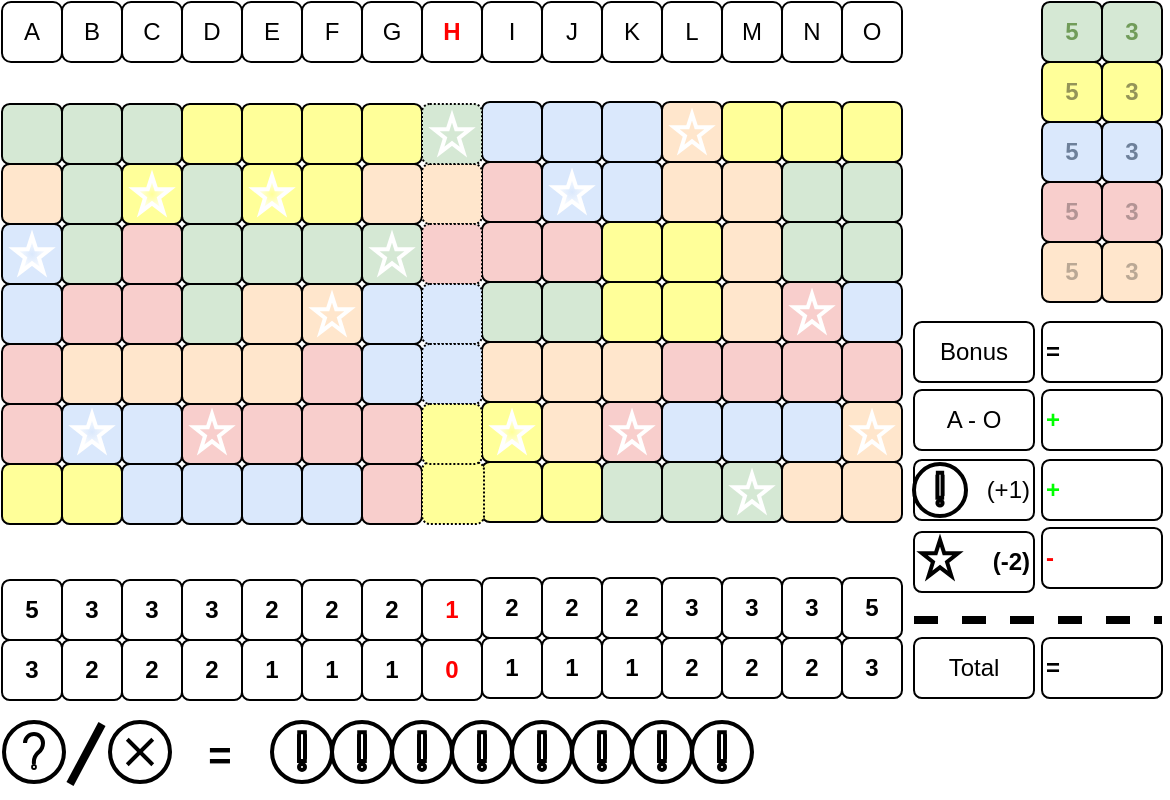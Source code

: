 <mxfile version="16.6.2" type="device"><diagram id="n2aaSh1xiB8qpmjqNfCa" name="Page-1"><mxGraphModel dx="813" dy="409" grid="1" gridSize="10" guides="1" tooltips="1" connect="1" arrows="1" fold="1" page="1" pageScale="1" pageWidth="583" pageHeight="413" math="0" shadow="0"><root><mxCell id="0"/><mxCell id="1" parent="0"/><mxCell id="8XsE_PPByiNePhi5NIOV-225" value="&lt;div align=&quot;right&quot;&gt;(+1)&lt;br&gt;&lt;/div&gt;" style="rounded=1;whiteSpace=wrap;html=1;arcSize=13;align=right;flipH=1;" vertex="1" parent="1"><mxGeometry x="456" y="229" width="60" height="30" as="geometry"/></mxCell><mxCell id="8XsE_PPByiNePhi5NIOV-1" value="A" style="rounded=1;whiteSpace=wrap;html=1;" vertex="1" parent="1"><mxGeometry width="30" height="30" as="geometry"/></mxCell><mxCell id="8XsE_PPByiNePhi5NIOV-2" value="B" style="rounded=1;whiteSpace=wrap;html=1;" vertex="1" parent="1"><mxGeometry x="30" width="30" height="30" as="geometry"/></mxCell><mxCell id="8XsE_PPByiNePhi5NIOV-3" value="C" style="rounded=1;whiteSpace=wrap;html=1;" vertex="1" parent="1"><mxGeometry x="60" width="30" height="30" as="geometry"/></mxCell><mxCell id="8XsE_PPByiNePhi5NIOV-4" value="D" style="rounded=1;whiteSpace=wrap;html=1;" vertex="1" parent="1"><mxGeometry x="90" width="30" height="30" as="geometry"/></mxCell><mxCell id="8XsE_PPByiNePhi5NIOV-5" value="" style="rounded=1;whiteSpace=wrap;html=1;arcSize=13;fillColor=#d5e8d4;strokeColor=#000000;" vertex="1" parent="1"><mxGeometry y="51" width="30" height="30" as="geometry"/></mxCell><mxCell id="8XsE_PPByiNePhi5NIOV-10" value="" style="rounded=1;whiteSpace=wrap;html=1;arcSize=13;fillColor=#ffe6cc;strokeColor=#000000;" vertex="1" parent="1"><mxGeometry y="81" width="30" height="30" as="geometry"/></mxCell><mxCell id="8XsE_PPByiNePhi5NIOV-11" value="" style="rounded=1;whiteSpace=wrap;html=1;arcSize=13;fillColor=#dae8fc;strokeColor=#000000;" vertex="1" parent="1"><mxGeometry y="111" width="30" height="30" as="geometry"/></mxCell><mxCell id="8XsE_PPByiNePhi5NIOV-12" value="" style="rounded=1;whiteSpace=wrap;html=1;arcSize=13;fillColor=#dae8fc;strokeColor=#000000;" vertex="1" parent="1"><mxGeometry y="141" width="30" height="30" as="geometry"/></mxCell><mxCell id="8XsE_PPByiNePhi5NIOV-13" value="" style="rounded=1;whiteSpace=wrap;html=1;arcSize=13;fillColor=#f8cecc;strokeColor=#000000;" vertex="1" parent="1"><mxGeometry y="171" width="30" height="30" as="geometry"/></mxCell><mxCell id="8XsE_PPByiNePhi5NIOV-14" value="" style="rounded=1;whiteSpace=wrap;html=1;arcSize=13;fillColor=#f8cecc;strokeColor=#000000;" vertex="1" parent="1"><mxGeometry y="201" width="30" height="30" as="geometry"/></mxCell><mxCell id="8XsE_PPByiNePhi5NIOV-15" value="" style="rounded=1;whiteSpace=wrap;html=1;arcSize=13;fillColor=#FFFF99;strokeColor=#000000;" vertex="1" parent="1"><mxGeometry y="231" width="30" height="30" as="geometry"/></mxCell><mxCell id="8XsE_PPByiNePhi5NIOV-16" value="&lt;span&gt;5&lt;/span&gt;" style="rounded=1;whiteSpace=wrap;html=1;arcSize=13;fontStyle=1" vertex="1" parent="1"><mxGeometry y="289" width="30" height="30" as="geometry"/></mxCell><mxCell id="8XsE_PPByiNePhi5NIOV-17" value="&lt;span&gt;3&lt;/span&gt;" style="rounded=1;whiteSpace=wrap;html=1;arcSize=13;fontStyle=1" vertex="1" parent="1"><mxGeometry y="319" width="30" height="30" as="geometry"/></mxCell><mxCell id="8XsE_PPByiNePhi5NIOV-19" value="" style="rounded=1;whiteSpace=wrap;html=1;arcSize=13;fillColor=#d5e8d4;strokeColor=default;" vertex="1" parent="1"><mxGeometry x="30" y="51" width="30" height="30" as="geometry"/></mxCell><mxCell id="8XsE_PPByiNePhi5NIOV-20" value="" style="rounded=1;whiteSpace=wrap;html=1;arcSize=13;fillColor=#d5e8d4;strokeColor=default;" vertex="1" parent="1"><mxGeometry x="30" y="81" width="30" height="30" as="geometry"/></mxCell><mxCell id="8XsE_PPByiNePhi5NIOV-21" value="" style="rounded=1;whiteSpace=wrap;html=1;arcSize=13;fillColor=#d5e8d4;strokeColor=default;" vertex="1" parent="1"><mxGeometry x="30" y="111" width="30" height="30" as="geometry"/></mxCell><mxCell id="8XsE_PPByiNePhi5NIOV-22" value="" style="rounded=1;whiteSpace=wrap;html=1;arcSize=13;strokeColor=default;fillColor=#f8cecc;" vertex="1" parent="1"><mxGeometry x="30" y="141" width="30" height="30" as="geometry"/></mxCell><mxCell id="8XsE_PPByiNePhi5NIOV-23" value="" style="rounded=1;whiteSpace=wrap;html=1;arcSize=13;strokeColor=default;fillColor=#ffe6cc;" vertex="1" parent="1"><mxGeometry x="30" y="171" width="30" height="30" as="geometry"/></mxCell><mxCell id="8XsE_PPByiNePhi5NIOV-24" value="" style="rounded=1;whiteSpace=wrap;html=1;arcSize=13;strokeColor=default;fillColor=#dae8fc;" vertex="1" parent="1"><mxGeometry x="30" y="201" width="30" height="30" as="geometry"/></mxCell><mxCell id="8XsE_PPByiNePhi5NIOV-25" value="" style="rounded=1;whiteSpace=wrap;html=1;arcSize=13;strokeColor=default;fillColor=#FFFF99;" vertex="1" parent="1"><mxGeometry x="30" y="231" width="30" height="30" as="geometry"/></mxCell><mxCell id="8XsE_PPByiNePhi5NIOV-26" value="3" style="rounded=1;whiteSpace=wrap;html=1;arcSize=13;fontStyle=1" vertex="1" parent="1"><mxGeometry x="30" y="289" width="30" height="30" as="geometry"/></mxCell><mxCell id="8XsE_PPByiNePhi5NIOV-27" value="2" style="rounded=1;whiteSpace=wrap;html=1;arcSize=13;fontStyle=1" vertex="1" parent="1"><mxGeometry x="30" y="319" width="30" height="30" as="geometry"/></mxCell><mxCell id="8XsE_PPByiNePhi5NIOV-28" value="" style="rounded=1;whiteSpace=wrap;html=1;arcSize=13;fillColor=#d5e8d4;strokeColor=#000000;" vertex="1" parent="1"><mxGeometry x="60" y="51" width="30" height="30" as="geometry"/></mxCell><mxCell id="8XsE_PPByiNePhi5NIOV-29" value="" style="rounded=1;whiteSpace=wrap;html=1;arcSize=13;strokeColor=#000000;fillColor=#FFFF99;" vertex="1" parent="1"><mxGeometry x="60" y="81" width="30" height="30" as="geometry"/></mxCell><mxCell id="8XsE_PPByiNePhi5NIOV-30" value="" style="rounded=1;whiteSpace=wrap;html=1;arcSize=13;strokeColor=#000000;fillColor=#f8cecc;" vertex="1" parent="1"><mxGeometry x="60" y="111" width="30" height="30" as="geometry"/></mxCell><mxCell id="8XsE_PPByiNePhi5NIOV-31" value="" style="rounded=1;whiteSpace=wrap;html=1;arcSize=13;strokeColor=#000000;fillColor=#f8cecc;" vertex="1" parent="1"><mxGeometry x="60" y="141" width="30" height="30" as="geometry"/></mxCell><mxCell id="8XsE_PPByiNePhi5NIOV-32" value="" style="rounded=1;whiteSpace=wrap;html=1;arcSize=13;strokeColor=#000000;fillColor=#ffe6cc;" vertex="1" parent="1"><mxGeometry x="60" y="171" width="30" height="30" as="geometry"/></mxCell><mxCell id="8XsE_PPByiNePhi5NIOV-33" value="" style="rounded=1;whiteSpace=wrap;html=1;arcSize=13;strokeColor=#000000;fillColor=#dae8fc;" vertex="1" parent="1"><mxGeometry x="60" y="201" width="30" height="30" as="geometry"/></mxCell><mxCell id="8XsE_PPByiNePhi5NIOV-34" value="" style="rounded=1;whiteSpace=wrap;html=1;arcSize=13;strokeColor=#000000;fillColor=#dae8fc;" vertex="1" parent="1"><mxGeometry x="60" y="231" width="30" height="30" as="geometry"/></mxCell><mxCell id="8XsE_PPByiNePhi5NIOV-35" value="3" style="rounded=1;whiteSpace=wrap;html=1;arcSize=13;fontStyle=1" vertex="1" parent="1"><mxGeometry x="60" y="289" width="30" height="30" as="geometry"/></mxCell><mxCell id="8XsE_PPByiNePhi5NIOV-36" value="2" style="rounded=1;whiteSpace=wrap;html=1;arcSize=13;fontStyle=1" vertex="1" parent="1"><mxGeometry x="60" y="319" width="30" height="30" as="geometry"/></mxCell><mxCell id="8XsE_PPByiNePhi5NIOV-37" value="" style="rounded=1;whiteSpace=wrap;html=1;arcSize=13;strokeColor=#000000;fillColor=#FFFF99;" vertex="1" parent="1"><mxGeometry x="90" y="51" width="30" height="30" as="geometry"/></mxCell><mxCell id="8XsE_PPByiNePhi5NIOV-38" value="" style="rounded=1;whiteSpace=wrap;html=1;arcSize=13;strokeColor=#000000;fillColor=#d5e8d4;" vertex="1" parent="1"><mxGeometry x="90" y="81" width="30" height="30" as="geometry"/></mxCell><mxCell id="8XsE_PPByiNePhi5NIOV-39" value="" style="rounded=1;whiteSpace=wrap;html=1;arcSize=13;strokeColor=#000000;fillColor=#d5e8d4;" vertex="1" parent="1"><mxGeometry x="90" y="111" width="30" height="30" as="geometry"/></mxCell><mxCell id="8XsE_PPByiNePhi5NIOV-40" value="" style="rounded=1;whiteSpace=wrap;html=1;arcSize=13;strokeColor=#000000;fillColor=#d5e8d4;" vertex="1" parent="1"><mxGeometry x="90" y="141" width="30" height="30" as="geometry"/></mxCell><mxCell id="8XsE_PPByiNePhi5NIOV-41" value="" style="rounded=1;whiteSpace=wrap;html=1;arcSize=13;strokeColor=#000000;fillColor=#ffe6cc;" vertex="1" parent="1"><mxGeometry x="90" y="171" width="30" height="30" as="geometry"/></mxCell><mxCell id="8XsE_PPByiNePhi5NIOV-42" value="" style="rounded=1;whiteSpace=wrap;html=1;arcSize=13;strokeColor=#000000;fillColor=#f8cecc;" vertex="1" parent="1"><mxGeometry x="90" y="201" width="30" height="30" as="geometry"/></mxCell><mxCell id="8XsE_PPByiNePhi5NIOV-43" value="" style="rounded=1;whiteSpace=wrap;html=1;arcSize=13;strokeColor=#000000;fillColor=#dae8fc;" vertex="1" parent="1"><mxGeometry x="90" y="231" width="30" height="30" as="geometry"/></mxCell><mxCell id="8XsE_PPByiNePhi5NIOV-44" value="3" style="rounded=1;whiteSpace=wrap;html=1;arcSize=13;fontStyle=1" vertex="1" parent="1"><mxGeometry x="90" y="289" width="30" height="30" as="geometry"/></mxCell><mxCell id="8XsE_PPByiNePhi5NIOV-45" value="2" style="rounded=1;whiteSpace=wrap;html=1;arcSize=13;fontStyle=1" vertex="1" parent="1"><mxGeometry x="90" y="319" width="30" height="30" as="geometry"/></mxCell><mxCell id="8XsE_PPByiNePhi5NIOV-46" value="" style="rounded=1;whiteSpace=wrap;html=1;arcSize=13;strokeColor=#000000;fillColor=#FFFF99;" vertex="1" parent="1"><mxGeometry x="120" y="51" width="30" height="30" as="geometry"/></mxCell><mxCell id="8XsE_PPByiNePhi5NIOV-47" value="" style="rounded=1;whiteSpace=wrap;html=1;arcSize=13;strokeColor=#000000;fillColor=#FFFF99;" vertex="1" parent="1"><mxGeometry x="120" y="81" width="30" height="30" as="geometry"/></mxCell><mxCell id="8XsE_PPByiNePhi5NIOV-48" value="" style="rounded=1;whiteSpace=wrap;html=1;arcSize=13;strokeColor=#000000;fillColor=#d5e8d4;" vertex="1" parent="1"><mxGeometry x="120" y="111" width="30" height="30" as="geometry"/></mxCell><mxCell id="8XsE_PPByiNePhi5NIOV-49" value="" style="rounded=1;whiteSpace=wrap;html=1;arcSize=13;strokeColor=#000000;fillColor=#ffe6cc;" vertex="1" parent="1"><mxGeometry x="120" y="141" width="30" height="30" as="geometry"/></mxCell><mxCell id="8XsE_PPByiNePhi5NIOV-50" value="" style="rounded=1;whiteSpace=wrap;html=1;arcSize=13;strokeColor=#000000;fillColor=#ffe6cc;" vertex="1" parent="1"><mxGeometry x="120" y="171" width="30" height="30" as="geometry"/></mxCell><mxCell id="8XsE_PPByiNePhi5NIOV-51" value="" style="rounded=1;whiteSpace=wrap;html=1;arcSize=13;strokeColor=#000000;fillColor=#f8cecc;" vertex="1" parent="1"><mxGeometry x="120" y="201" width="30" height="30" as="geometry"/></mxCell><mxCell id="8XsE_PPByiNePhi5NIOV-52" value="" style="rounded=1;whiteSpace=wrap;html=1;arcSize=13;strokeColor=#000000;fillColor=#dae8fc;" vertex="1" parent="1"><mxGeometry x="120" y="231" width="30" height="30" as="geometry"/></mxCell><mxCell id="8XsE_PPByiNePhi5NIOV-53" value="2" style="rounded=1;whiteSpace=wrap;html=1;arcSize=13;fontStyle=1" vertex="1" parent="1"><mxGeometry x="120" y="289" width="30" height="30" as="geometry"/></mxCell><mxCell id="8XsE_PPByiNePhi5NIOV-54" value="1" style="rounded=1;whiteSpace=wrap;html=1;arcSize=13;fontStyle=1" vertex="1" parent="1"><mxGeometry x="120" y="319" width="30" height="30" as="geometry"/></mxCell><mxCell id="8XsE_PPByiNePhi5NIOV-55" value="" style="rounded=1;whiteSpace=wrap;html=1;arcSize=13;strokeColor=#000000;fillColor=#FFFF99;" vertex="1" parent="1"><mxGeometry x="150" y="51" width="30" height="30" as="geometry"/></mxCell><mxCell id="8XsE_PPByiNePhi5NIOV-56" value="" style="rounded=1;whiteSpace=wrap;html=1;arcSize=13;strokeColor=#000000;fillColor=#FFFF99;" vertex="1" parent="1"><mxGeometry x="150" y="81" width="30" height="30" as="geometry"/></mxCell><mxCell id="8XsE_PPByiNePhi5NIOV-57" value="" style="rounded=1;whiteSpace=wrap;html=1;arcSize=13;strokeColor=#000000;fillColor=#d5e8d4;" vertex="1" parent="1"><mxGeometry x="150" y="111" width="30" height="30" as="geometry"/></mxCell><mxCell id="8XsE_PPByiNePhi5NIOV-58" value="" style="rounded=1;whiteSpace=wrap;html=1;arcSize=13;strokeColor=#000000;fillColor=#ffe6cc;" vertex="1" parent="1"><mxGeometry x="150" y="141" width="30" height="30" as="geometry"/></mxCell><mxCell id="8XsE_PPByiNePhi5NIOV-59" value="" style="rounded=1;whiteSpace=wrap;html=1;arcSize=13;strokeColor=#000000;fillColor=#f8cecc;" vertex="1" parent="1"><mxGeometry x="150" y="171" width="30" height="30" as="geometry"/></mxCell><mxCell id="8XsE_PPByiNePhi5NIOV-60" value="" style="rounded=1;whiteSpace=wrap;html=1;arcSize=13;strokeColor=#000000;fillColor=#f8cecc;" vertex="1" parent="1"><mxGeometry x="150" y="201" width="30" height="30" as="geometry"/></mxCell><mxCell id="8XsE_PPByiNePhi5NIOV-61" value="" style="rounded=1;whiteSpace=wrap;html=1;arcSize=13;strokeColor=#000000;fillColor=#dae8fc;" vertex="1" parent="1"><mxGeometry x="150" y="231" width="30" height="30" as="geometry"/></mxCell><mxCell id="8XsE_PPByiNePhi5NIOV-62" value="2" style="rounded=1;whiteSpace=wrap;html=1;arcSize=13;fontStyle=1" vertex="1" parent="1"><mxGeometry x="150" y="289" width="30" height="30" as="geometry"/></mxCell><mxCell id="8XsE_PPByiNePhi5NIOV-63" value="1" style="rounded=1;whiteSpace=wrap;html=1;arcSize=13;fontStyle=1" vertex="1" parent="1"><mxGeometry x="150" y="319" width="30" height="30" as="geometry"/></mxCell><mxCell id="8XsE_PPByiNePhi5NIOV-64" value="" style="rounded=1;whiteSpace=wrap;html=1;arcSize=13;strokeColor=#000000;fillColor=#FFFF99;" vertex="1" parent="1"><mxGeometry x="180" y="51" width="30" height="30" as="geometry"/></mxCell><mxCell id="8XsE_PPByiNePhi5NIOV-65" value="" style="rounded=1;whiteSpace=wrap;html=1;arcSize=13;strokeColor=#000000;fillColor=#ffe6cc;" vertex="1" parent="1"><mxGeometry x="180" y="81" width="30" height="30" as="geometry"/></mxCell><mxCell id="8XsE_PPByiNePhi5NIOV-66" value="" style="rounded=1;whiteSpace=wrap;html=1;arcSize=13;strokeColor=#000000;fillColor=#d5e8d4;" vertex="1" parent="1"><mxGeometry x="180" y="111" width="30" height="30" as="geometry"/></mxCell><mxCell id="8XsE_PPByiNePhi5NIOV-67" value="" style="rounded=1;whiteSpace=wrap;html=1;arcSize=13;strokeColor=#000000;fillColor=#dae8fc;" vertex="1" parent="1"><mxGeometry x="180" y="141" width="30" height="30" as="geometry"/></mxCell><mxCell id="8XsE_PPByiNePhi5NIOV-68" value="" style="rounded=1;whiteSpace=wrap;html=1;arcSize=13;strokeColor=#000000;fillColor=#dae8fc;" vertex="1" parent="1"><mxGeometry x="180" y="171" width="30" height="30" as="geometry"/></mxCell><mxCell id="8XsE_PPByiNePhi5NIOV-69" value="" style="rounded=1;whiteSpace=wrap;html=1;arcSize=13;strokeColor=#000000;fillColor=#f8cecc;" vertex="1" parent="1"><mxGeometry x="180" y="201" width="30" height="30" as="geometry"/></mxCell><mxCell id="8XsE_PPByiNePhi5NIOV-70" value="" style="rounded=1;whiteSpace=wrap;html=1;arcSize=13;strokeColor=#000000;fillColor=#f8cecc;" vertex="1" parent="1"><mxGeometry x="180" y="231" width="30" height="30" as="geometry"/></mxCell><mxCell id="8XsE_PPByiNePhi5NIOV-71" value="2" style="rounded=1;whiteSpace=wrap;html=1;arcSize=13;fontStyle=1" vertex="1" parent="1"><mxGeometry x="180" y="289" width="30" height="30" as="geometry"/></mxCell><mxCell id="8XsE_PPByiNePhi5NIOV-72" value="1" style="rounded=1;whiteSpace=wrap;html=1;arcSize=13;fontStyle=1" vertex="1" parent="1"><mxGeometry x="180" y="319" width="30" height="30" as="geometry"/></mxCell><mxCell id="8XsE_PPByiNePhi5NIOV-80" value="&lt;font color=&quot;#FF0000&quot;&gt;1&lt;/font&gt;" style="rounded=1;whiteSpace=wrap;html=1;arcSize=13;fontStyle=1" vertex="1" parent="1"><mxGeometry x="210" y="289" width="30" height="30" as="geometry"/></mxCell><mxCell id="8XsE_PPByiNePhi5NIOV-81" value="&lt;font color=&quot;#FF0000&quot;&gt;0&lt;/font&gt;" style="rounded=1;whiteSpace=wrap;html=1;arcSize=13;fontStyle=1" vertex="1" parent="1"><mxGeometry x="210" y="319" width="30" height="30" as="geometry"/></mxCell><mxCell id="8XsE_PPByiNePhi5NIOV-82" value="" style="rounded=1;whiteSpace=wrap;html=1;arcSize=13;strokeColor=#000000;fillColor=#dae8fc;" vertex="1" parent="1"><mxGeometry x="240" y="50" width="30" height="30" as="geometry"/></mxCell><mxCell id="8XsE_PPByiNePhi5NIOV-83" value="" style="rounded=1;whiteSpace=wrap;html=1;arcSize=13;strokeColor=#000000;fillColor=#f8cecc;" vertex="1" parent="1"><mxGeometry x="240" y="80" width="30" height="30" as="geometry"/></mxCell><mxCell id="8XsE_PPByiNePhi5NIOV-84" value="" style="rounded=1;whiteSpace=wrap;html=1;arcSize=13;strokeColor=#000000;fillColor=#f8cecc;" vertex="1" parent="1"><mxGeometry x="240" y="110" width="30" height="30" as="geometry"/></mxCell><mxCell id="8XsE_PPByiNePhi5NIOV-85" value="" style="rounded=1;whiteSpace=wrap;html=1;arcSize=13;strokeColor=#000000;fillColor=#d5e8d4;" vertex="1" parent="1"><mxGeometry x="240" y="140" width="30" height="30" as="geometry"/></mxCell><mxCell id="8XsE_PPByiNePhi5NIOV-86" value="" style="rounded=1;whiteSpace=wrap;html=1;arcSize=13;strokeColor=#000000;fillColor=#ffe6cc;" vertex="1" parent="1"><mxGeometry x="240" y="170" width="30" height="30" as="geometry"/></mxCell><mxCell id="8XsE_PPByiNePhi5NIOV-87" value="" style="rounded=1;whiteSpace=wrap;html=1;arcSize=13;strokeColor=#000000;fillColor=#FFFF99;" vertex="1" parent="1"><mxGeometry x="240" y="200" width="30" height="30" as="geometry"/></mxCell><mxCell id="8XsE_PPByiNePhi5NIOV-88" value="" style="rounded=1;whiteSpace=wrap;html=1;arcSize=13;strokeColor=#000000;fillColor=#FFFF99;" vertex="1" parent="1"><mxGeometry x="240" y="230" width="30" height="30" as="geometry"/></mxCell><mxCell id="8XsE_PPByiNePhi5NIOV-89" value="2" style="rounded=1;whiteSpace=wrap;html=1;arcSize=13;fontStyle=1" vertex="1" parent="1"><mxGeometry x="240" y="288" width="30" height="30" as="geometry"/></mxCell><mxCell id="8XsE_PPByiNePhi5NIOV-90" value="1" style="rounded=1;whiteSpace=wrap;html=1;arcSize=13;fontStyle=1" vertex="1" parent="1"><mxGeometry x="240" y="318" width="30" height="30" as="geometry"/></mxCell><mxCell id="8XsE_PPByiNePhi5NIOV-91" value="" style="rounded=1;whiteSpace=wrap;html=1;arcSize=13;strokeColor=#000000;fillColor=#dae8fc;" vertex="1" parent="1"><mxGeometry x="270" y="50" width="30" height="30" as="geometry"/></mxCell><mxCell id="8XsE_PPByiNePhi5NIOV-92" value="" style="rounded=1;whiteSpace=wrap;html=1;arcSize=13;strokeColor=#000000;fillColor=#dae8fc;" vertex="1" parent="1"><mxGeometry x="270" y="80" width="30" height="30" as="geometry"/></mxCell><mxCell id="8XsE_PPByiNePhi5NIOV-93" value="" style="rounded=1;whiteSpace=wrap;html=1;arcSize=13;strokeColor=#000000;fillColor=#f8cecc;" vertex="1" parent="1"><mxGeometry x="270" y="110" width="30" height="30" as="geometry"/></mxCell><mxCell id="8XsE_PPByiNePhi5NIOV-94" value="" style="rounded=1;whiteSpace=wrap;html=1;arcSize=13;strokeColor=#000000;fillColor=#d5e8d4;" vertex="1" parent="1"><mxGeometry x="270" y="140" width="30" height="30" as="geometry"/></mxCell><mxCell id="8XsE_PPByiNePhi5NIOV-95" value="" style="rounded=1;whiteSpace=wrap;html=1;arcSize=13;strokeColor=#000000;fillColor=#ffe6cc;" vertex="1" parent="1"><mxGeometry x="270" y="170" width="30" height="30" as="geometry"/></mxCell><mxCell id="8XsE_PPByiNePhi5NIOV-96" value="" style="rounded=1;whiteSpace=wrap;html=1;arcSize=13;strokeColor=#000000;fillColor=#ffe6cc;" vertex="1" parent="1"><mxGeometry x="270" y="200" width="30" height="30" as="geometry"/></mxCell><mxCell id="8XsE_PPByiNePhi5NIOV-97" value="" style="rounded=1;whiteSpace=wrap;html=1;arcSize=13;strokeColor=#000000;fillColor=#FFFF99;" vertex="1" parent="1"><mxGeometry x="270" y="230" width="30" height="30" as="geometry"/></mxCell><mxCell id="8XsE_PPByiNePhi5NIOV-98" value="2" style="rounded=1;whiteSpace=wrap;html=1;arcSize=13;fontStyle=1" vertex="1" parent="1"><mxGeometry x="270" y="288" width="30" height="30" as="geometry"/></mxCell><mxCell id="8XsE_PPByiNePhi5NIOV-99" value="1" style="rounded=1;whiteSpace=wrap;html=1;arcSize=13;fontStyle=1" vertex="1" parent="1"><mxGeometry x="270" y="318" width="30" height="30" as="geometry"/></mxCell><mxCell id="8XsE_PPByiNePhi5NIOV-100" value="" style="rounded=1;whiteSpace=wrap;html=1;arcSize=13;strokeColor=#000000;fillColor=#dae8fc;" vertex="1" parent="1"><mxGeometry x="300" y="50" width="30" height="30" as="geometry"/></mxCell><mxCell id="8XsE_PPByiNePhi5NIOV-101" value="" style="rounded=1;whiteSpace=wrap;html=1;arcSize=13;strokeColor=#000000;fillColor=#dae8fc;" vertex="1" parent="1"><mxGeometry x="300" y="80" width="30" height="30" as="geometry"/></mxCell><mxCell id="8XsE_PPByiNePhi5NIOV-102" value="" style="rounded=1;whiteSpace=wrap;html=1;arcSize=13;strokeColor=#000000;fillColor=#FFFF99;" vertex="1" parent="1"><mxGeometry x="300" y="110" width="30" height="30" as="geometry"/></mxCell><mxCell id="8XsE_PPByiNePhi5NIOV-103" value="" style="rounded=1;whiteSpace=wrap;html=1;arcSize=13;strokeColor=#000000;fillColor=#FFFF99;" vertex="1" parent="1"><mxGeometry x="300" y="140" width="30" height="30" as="geometry"/></mxCell><mxCell id="8XsE_PPByiNePhi5NIOV-104" value="" style="rounded=1;whiteSpace=wrap;html=1;arcSize=13;strokeColor=#000000;fillColor=#ffe6cc;" vertex="1" parent="1"><mxGeometry x="300" y="170" width="30" height="30" as="geometry"/></mxCell><mxCell id="8XsE_PPByiNePhi5NIOV-105" value="" style="rounded=1;whiteSpace=wrap;html=1;arcSize=13;strokeColor=#000000;fillColor=#f8cecc;" vertex="1" parent="1"><mxGeometry x="300" y="200" width="30" height="30" as="geometry"/></mxCell><mxCell id="8XsE_PPByiNePhi5NIOV-106" value="" style="rounded=1;whiteSpace=wrap;html=1;arcSize=13;strokeColor=#000000;fillColor=#d5e8d4;" vertex="1" parent="1"><mxGeometry x="300" y="230" width="30" height="30" as="geometry"/></mxCell><mxCell id="8XsE_PPByiNePhi5NIOV-107" value="2" style="rounded=1;whiteSpace=wrap;html=1;arcSize=13;fontStyle=1" vertex="1" parent="1"><mxGeometry x="300" y="288" width="30" height="30" as="geometry"/></mxCell><mxCell id="8XsE_PPByiNePhi5NIOV-108" value="1" style="rounded=1;whiteSpace=wrap;html=1;arcSize=13;fontStyle=1" vertex="1" parent="1"><mxGeometry x="300" y="318" width="30" height="30" as="geometry"/></mxCell><mxCell id="8XsE_PPByiNePhi5NIOV-109" value="" style="rounded=1;whiteSpace=wrap;html=1;arcSize=13;strokeColor=#000000;fillColor=#ffe6cc;" vertex="1" parent="1"><mxGeometry x="330" y="50" width="30" height="30" as="geometry"/></mxCell><mxCell id="8XsE_PPByiNePhi5NIOV-110" value="" style="rounded=1;whiteSpace=wrap;html=1;arcSize=13;strokeColor=#000000;fillColor=#ffe6cc;" vertex="1" parent="1"><mxGeometry x="330" y="80" width="30" height="30" as="geometry"/></mxCell><mxCell id="8XsE_PPByiNePhi5NIOV-111" value="" style="rounded=1;whiteSpace=wrap;html=1;arcSize=13;strokeColor=#000000;fillColor=#FFFF99;" vertex="1" parent="1"><mxGeometry x="330" y="110" width="30" height="30" as="geometry"/></mxCell><mxCell id="8XsE_PPByiNePhi5NIOV-112" value="" style="rounded=1;whiteSpace=wrap;html=1;arcSize=13;strokeColor=#000000;fillColor=#FFFF99;" vertex="1" parent="1"><mxGeometry x="330" y="140" width="30" height="30" as="geometry"/></mxCell><mxCell id="8XsE_PPByiNePhi5NIOV-113" value="" style="rounded=1;whiteSpace=wrap;html=1;arcSize=13;strokeColor=#000000;fillColor=#f8cecc;" vertex="1" parent="1"><mxGeometry x="330" y="170" width="30" height="30" as="geometry"/></mxCell><mxCell id="8XsE_PPByiNePhi5NIOV-114" value="" style="rounded=1;whiteSpace=wrap;html=1;arcSize=13;strokeColor=#000000;fillColor=#dae8fc;" vertex="1" parent="1"><mxGeometry x="330" y="200" width="30" height="30" as="geometry"/></mxCell><mxCell id="8XsE_PPByiNePhi5NIOV-115" value="" style="rounded=1;whiteSpace=wrap;html=1;arcSize=13;strokeColor=#000000;fillColor=#d5e8d4;" vertex="1" parent="1"><mxGeometry x="330" y="230" width="30" height="30" as="geometry"/></mxCell><mxCell id="8XsE_PPByiNePhi5NIOV-116" value="3" style="rounded=1;whiteSpace=wrap;html=1;arcSize=13;fontStyle=1" vertex="1" parent="1"><mxGeometry x="330" y="288" width="30" height="30" as="geometry"/></mxCell><mxCell id="8XsE_PPByiNePhi5NIOV-117" value="2" style="rounded=1;whiteSpace=wrap;html=1;arcSize=13;fontStyle=1" vertex="1" parent="1"><mxGeometry x="330" y="318" width="30" height="30" as="geometry"/></mxCell><mxCell id="8XsE_PPByiNePhi5NIOV-118" value="" style="rounded=1;whiteSpace=wrap;html=1;arcSize=13;strokeColor=#000000;fillColor=#FFFF99;" vertex="1" parent="1"><mxGeometry x="360" y="50" width="30" height="30" as="geometry"/></mxCell><mxCell id="8XsE_PPByiNePhi5NIOV-119" value="" style="rounded=1;whiteSpace=wrap;html=1;arcSize=13;strokeColor=#000000;fillColor=#ffe6cc;" vertex="1" parent="1"><mxGeometry x="360" y="80" width="30" height="30" as="geometry"/></mxCell><mxCell id="8XsE_PPByiNePhi5NIOV-120" value="" style="rounded=1;whiteSpace=wrap;html=1;arcSize=13;strokeColor=#000000;fillColor=#ffe6cc;" vertex="1" parent="1"><mxGeometry x="360" y="110" width="30" height="30" as="geometry"/></mxCell><mxCell id="8XsE_PPByiNePhi5NIOV-121" value="" style="rounded=1;whiteSpace=wrap;html=1;arcSize=13;strokeColor=#000000;fillColor=#ffe6cc;" vertex="1" parent="1"><mxGeometry x="360" y="140" width="30" height="30" as="geometry"/></mxCell><mxCell id="8XsE_PPByiNePhi5NIOV-122" value="" style="rounded=1;whiteSpace=wrap;html=1;arcSize=13;strokeColor=#000000;fillColor=#f8cecc;" vertex="1" parent="1"><mxGeometry x="360" y="170" width="30" height="30" as="geometry"/></mxCell><mxCell id="8XsE_PPByiNePhi5NIOV-123" value="" style="rounded=1;whiteSpace=wrap;html=1;arcSize=13;strokeColor=#000000;fillColor=#dae8fc;" vertex="1" parent="1"><mxGeometry x="360" y="200" width="30" height="30" as="geometry"/></mxCell><mxCell id="8XsE_PPByiNePhi5NIOV-124" value="" style="rounded=1;whiteSpace=wrap;html=1;arcSize=13;strokeColor=#000000;fillColor=#d5e8d4;" vertex="1" parent="1"><mxGeometry x="360" y="230" width="30" height="30" as="geometry"/></mxCell><mxCell id="8XsE_PPByiNePhi5NIOV-125" value="3" style="rounded=1;whiteSpace=wrap;html=1;arcSize=13;fontStyle=1" vertex="1" parent="1"><mxGeometry x="360" y="288" width="30" height="30" as="geometry"/></mxCell><mxCell id="8XsE_PPByiNePhi5NIOV-126" value="2" style="rounded=1;whiteSpace=wrap;html=1;arcSize=13;fontStyle=1" vertex="1" parent="1"><mxGeometry x="360" y="318" width="30" height="30" as="geometry"/></mxCell><mxCell id="8XsE_PPByiNePhi5NIOV-127" value="" style="rounded=1;whiteSpace=wrap;html=1;arcSize=13;strokeColor=#000000;fillColor=#FFFF99;" vertex="1" parent="1"><mxGeometry x="390" y="50" width="30" height="30" as="geometry"/></mxCell><mxCell id="8XsE_PPByiNePhi5NIOV-128" value="" style="rounded=1;whiteSpace=wrap;html=1;arcSize=13;strokeColor=#000000;fillColor=#d5e8d4;" vertex="1" parent="1"><mxGeometry x="390" y="80" width="30" height="30" as="geometry"/></mxCell><mxCell id="8XsE_PPByiNePhi5NIOV-129" value="" style="rounded=1;whiteSpace=wrap;html=1;arcSize=13;strokeColor=#000000;fillColor=#d5e8d4;" vertex="1" parent="1"><mxGeometry x="390" y="110" width="30" height="30" as="geometry"/></mxCell><mxCell id="8XsE_PPByiNePhi5NIOV-130" value="" style="rounded=1;whiteSpace=wrap;html=1;arcSize=13;strokeColor=#000000;fillColor=#f8cecc;" vertex="1" parent="1"><mxGeometry x="390" y="140" width="30" height="30" as="geometry"/></mxCell><mxCell id="8XsE_PPByiNePhi5NIOV-131" value="" style="rounded=1;whiteSpace=wrap;html=1;arcSize=13;strokeColor=#000000;fillColor=#f8cecc;" vertex="1" parent="1"><mxGeometry x="390" y="170" width="30" height="30" as="geometry"/></mxCell><mxCell id="8XsE_PPByiNePhi5NIOV-132" value="" style="rounded=1;whiteSpace=wrap;html=1;arcSize=13;strokeColor=#000000;fillColor=#dae8fc;" vertex="1" parent="1"><mxGeometry x="390" y="200" width="30" height="30" as="geometry"/></mxCell><mxCell id="8XsE_PPByiNePhi5NIOV-133" value="" style="rounded=1;whiteSpace=wrap;html=1;arcSize=13;strokeColor=#000000;fillColor=#ffe6cc;" vertex="1" parent="1"><mxGeometry x="390" y="230" width="30" height="30" as="geometry"/></mxCell><mxCell id="8XsE_PPByiNePhi5NIOV-134" value="3" style="rounded=1;whiteSpace=wrap;html=1;arcSize=13;fontStyle=1" vertex="1" parent="1"><mxGeometry x="390" y="288" width="30" height="30" as="geometry"/></mxCell><mxCell id="8XsE_PPByiNePhi5NIOV-135" value="2" style="rounded=1;whiteSpace=wrap;html=1;arcSize=13;fontStyle=1" vertex="1" parent="1"><mxGeometry x="390" y="318" width="30" height="30" as="geometry"/></mxCell><mxCell id="8XsE_PPByiNePhi5NIOV-136" value="" style="rounded=1;whiteSpace=wrap;html=1;arcSize=13;strokeColor=#000000;fillColor=#FFFF99;" vertex="1" parent="1"><mxGeometry x="420" y="50" width="30" height="30" as="geometry"/></mxCell><mxCell id="8XsE_PPByiNePhi5NIOV-137" value="" style="rounded=1;whiteSpace=wrap;html=1;arcSize=13;strokeColor=#000000;fillColor=#d5e8d4;" vertex="1" parent="1"><mxGeometry x="420" y="80" width="30" height="30" as="geometry"/></mxCell><mxCell id="8XsE_PPByiNePhi5NIOV-138" value="" style="rounded=1;whiteSpace=wrap;html=1;arcSize=13;strokeColor=#000000;fillColor=#d5e8d4;" vertex="1" parent="1"><mxGeometry x="420" y="110" width="30" height="30" as="geometry"/></mxCell><mxCell id="8XsE_PPByiNePhi5NIOV-139" value="" style="rounded=1;whiteSpace=wrap;html=1;arcSize=13;strokeColor=#000000;fillColor=#dae8fc;" vertex="1" parent="1"><mxGeometry x="420" y="140" width="30" height="30" as="geometry"/></mxCell><mxCell id="8XsE_PPByiNePhi5NIOV-140" value="" style="rounded=1;whiteSpace=wrap;html=1;arcSize=13;strokeColor=#000000;fillColor=#f8cecc;" vertex="1" parent="1"><mxGeometry x="420" y="170" width="30" height="30" as="geometry"/></mxCell><mxCell id="8XsE_PPByiNePhi5NIOV-141" value="" style="rounded=1;whiteSpace=wrap;html=1;arcSize=13;strokeColor=#000000;fillColor=#ffe6cc;" vertex="1" parent="1"><mxGeometry x="420" y="200" width="30" height="30" as="geometry"/></mxCell><mxCell id="8XsE_PPByiNePhi5NIOV-142" value="" style="rounded=1;whiteSpace=wrap;html=1;arcSize=13;strokeColor=#000000;fillColor=#ffe6cc;" vertex="1" parent="1"><mxGeometry x="420" y="230" width="30" height="30" as="geometry"/></mxCell><mxCell id="8XsE_PPByiNePhi5NIOV-143" value="5" style="rounded=1;whiteSpace=wrap;html=1;arcSize=13;fontStyle=1" vertex="1" parent="1"><mxGeometry x="420" y="288" width="30" height="30" as="geometry"/></mxCell><mxCell id="8XsE_PPByiNePhi5NIOV-144" value="3" style="rounded=1;whiteSpace=wrap;html=1;arcSize=13;fontStyle=1" vertex="1" parent="1"><mxGeometry x="420" y="318" width="30" height="30" as="geometry"/></mxCell><mxCell id="8XsE_PPByiNePhi5NIOV-145" value="E" style="rounded=1;whiteSpace=wrap;html=1;" vertex="1" parent="1"><mxGeometry x="120" width="30" height="30" as="geometry"/></mxCell><mxCell id="8XsE_PPByiNePhi5NIOV-146" value="F" style="rounded=1;whiteSpace=wrap;html=1;" vertex="1" parent="1"><mxGeometry x="150" width="30" height="30" as="geometry"/></mxCell><mxCell id="8XsE_PPByiNePhi5NIOV-147" value="G" style="rounded=1;whiteSpace=wrap;html=1;" vertex="1" parent="1"><mxGeometry x="180" width="30" height="30" as="geometry"/></mxCell><mxCell id="8XsE_PPByiNePhi5NIOV-148" value="&lt;b&gt;&lt;font color=&quot;#FF0000&quot;&gt;H&lt;/font&gt;&lt;/b&gt;" style="rounded=1;whiteSpace=wrap;html=1;" vertex="1" parent="1"><mxGeometry x="210" width="30" height="30" as="geometry"/></mxCell><mxCell id="8XsE_PPByiNePhi5NIOV-149" value="I" style="rounded=1;whiteSpace=wrap;html=1;" vertex="1" parent="1"><mxGeometry x="240" width="30" height="30" as="geometry"/></mxCell><mxCell id="8XsE_PPByiNePhi5NIOV-150" value="J" style="rounded=1;whiteSpace=wrap;html=1;" vertex="1" parent="1"><mxGeometry x="270" width="30" height="30" as="geometry"/></mxCell><mxCell id="8XsE_PPByiNePhi5NIOV-151" value="K" style="rounded=1;whiteSpace=wrap;html=1;" vertex="1" parent="1"><mxGeometry x="300" width="30" height="30" as="geometry"/></mxCell><mxCell id="8XsE_PPByiNePhi5NIOV-152" value="L" style="rounded=1;whiteSpace=wrap;html=1;" vertex="1" parent="1"><mxGeometry x="330" width="30" height="30" as="geometry"/></mxCell><mxCell id="8XsE_PPByiNePhi5NIOV-153" value="M" style="rounded=1;whiteSpace=wrap;html=1;" vertex="1" parent="1"><mxGeometry x="360" width="30" height="30" as="geometry"/></mxCell><mxCell id="8XsE_PPByiNePhi5NIOV-154" value="N" style="rounded=1;whiteSpace=wrap;html=1;" vertex="1" parent="1"><mxGeometry x="390" width="30" height="30" as="geometry"/></mxCell><mxCell id="8XsE_PPByiNePhi5NIOV-155" value="O" style="rounded=1;whiteSpace=wrap;html=1;" vertex="1" parent="1"><mxGeometry x="420" width="30" height="30" as="geometry"/></mxCell><mxCell id="8XsE_PPByiNePhi5NIOV-156" value="&lt;b&gt;&lt;font color=&quot;#719C59&quot;&gt;3&lt;/font&gt;&lt;/b&gt;" style="rounded=1;whiteSpace=wrap;html=1;arcSize=13;fillColor=#d5e8d4;strokeColor=#000000;" vertex="1" parent="1"><mxGeometry x="550" width="30" height="30" as="geometry"/></mxCell><mxCell id="8XsE_PPByiNePhi5NIOV-157" value="3" style="rounded=1;whiteSpace=wrap;html=1;arcSize=13;fillColor=#FFFF99;strokeColor=#000000;fontStyle=1;fontColor=#949459;" vertex="1" parent="1"><mxGeometry x="550" y="30" width="30" height="30" as="geometry"/></mxCell><mxCell id="8XsE_PPByiNePhi5NIOV-158" value="3" style="rounded=1;whiteSpace=wrap;html=1;arcSize=13;fillColor=#dae8fc;strokeColor=#000000;fontStyle=1;fontColor=#6E8099;" vertex="1" parent="1"><mxGeometry x="550" y="60" width="30" height="30" as="geometry"/></mxCell><mxCell id="8XsE_PPByiNePhi5NIOV-159" value="3" style="rounded=1;whiteSpace=wrap;html=1;arcSize=13;fillColor=#f8cecc;strokeColor=#000000;fontStyle=1;fontColor=#B39494;" vertex="1" parent="1"><mxGeometry x="550" y="90" width="30" height="30" as="geometry"/></mxCell><mxCell id="8XsE_PPByiNePhi5NIOV-160" value="3" style="rounded=1;whiteSpace=wrap;html=1;arcSize=13;fillColor=#ffe6cc;strokeColor=#000000;fontStyle=1;fontColor=#BAA895;" vertex="1" parent="1"><mxGeometry x="550" y="120" width="30" height="30" as="geometry"/></mxCell><mxCell id="8XsE_PPByiNePhi5NIOV-161" value="&lt;font color=&quot;#719C59&quot;&gt;&lt;b&gt;5&lt;/b&gt;&lt;/font&gt;" style="rounded=1;whiteSpace=wrap;html=1;arcSize=13;fillColor=#d5e8d4;strokeColor=#000000;" vertex="1" parent="1"><mxGeometry x="520" width="30" height="30" as="geometry"/></mxCell><mxCell id="8XsE_PPByiNePhi5NIOV-162" value="5" style="rounded=1;whiteSpace=wrap;html=1;arcSize=13;fillColor=#FFFF99;strokeColor=#000000;fontStyle=1;fontColor=#949459;" vertex="1" parent="1"><mxGeometry x="520" y="30" width="30" height="30" as="geometry"/></mxCell><mxCell id="8XsE_PPByiNePhi5NIOV-163" value="5" style="rounded=1;whiteSpace=wrap;html=1;arcSize=13;fillColor=#dae8fc;strokeColor=#000000;fontStyle=1;fontColor=#6E8099;" vertex="1" parent="1"><mxGeometry x="520" y="60" width="30" height="30" as="geometry"/></mxCell><mxCell id="8XsE_PPByiNePhi5NIOV-164" value="5" style="rounded=1;whiteSpace=wrap;html=1;arcSize=13;fillColor=#f8cecc;strokeColor=#000000;fontStyle=1;fontColor=#B39494;" vertex="1" parent="1"><mxGeometry x="520" y="90" width="30" height="30" as="geometry"/></mxCell><mxCell id="8XsE_PPByiNePhi5NIOV-165" value="5" style="rounded=1;whiteSpace=wrap;html=1;arcSize=13;fillColor=#ffe6cc;strokeColor=#000000;fontStyle=1;fontColor=#BAA895;" vertex="1" parent="1"><mxGeometry x="520" y="120" width="30" height="30" as="geometry"/></mxCell><mxCell id="8XsE_PPByiNePhi5NIOV-166" value="&lt;div align=&quot;left&quot;&gt;&lt;b&gt;=&lt;br&gt;&lt;/b&gt;&lt;/div&gt;" style="rounded=1;whiteSpace=wrap;html=1;arcSize=13;align=left;" vertex="1" parent="1"><mxGeometry x="520" y="160" width="60" height="30" as="geometry"/></mxCell><mxCell id="8XsE_PPByiNePhi5NIOV-167" value="&lt;div align=&quot;justify&quot;&gt;Bonus&lt;/div&gt;" style="rounded=1;whiteSpace=wrap;html=1;arcSize=13;align=center;flipH=1;" vertex="1" parent="1"><mxGeometry x="456" y="160" width="60" height="30" as="geometry"/></mxCell><mxCell id="8XsE_PPByiNePhi5NIOV-168" value="&lt;b&gt;&lt;font color=&quot;#00FF00&quot;&gt;+&lt;/font&gt;&lt;/b&gt;" style="rounded=1;whiteSpace=wrap;html=1;arcSize=13;align=left;" vertex="1" parent="1"><mxGeometry x="520" y="194" width="60" height="30" as="geometry"/></mxCell><mxCell id="8XsE_PPByiNePhi5NIOV-169" value="&lt;b&gt;&lt;font color=&quot;#00FF00&quot;&gt;+&lt;/font&gt;&lt;/b&gt;" style="rounded=1;whiteSpace=wrap;html=1;arcSize=13;align=left;" vertex="1" parent="1"><mxGeometry x="520" y="229" width="60" height="30" as="geometry"/></mxCell><mxCell id="8XsE_PPByiNePhi5NIOV-170" value="&lt;b&gt;&lt;font color=&quot;#FF0000&quot;&gt;-&lt;/font&gt;&lt;/b&gt;" style="rounded=1;whiteSpace=wrap;html=1;arcSize=13;align=left;" vertex="1" parent="1"><mxGeometry x="520" y="263" width="60" height="30" as="geometry"/></mxCell><mxCell id="8XsE_PPByiNePhi5NIOV-172" value="" style="verticalLabelPosition=bottom;verticalAlign=top;html=1;shape=mxgraph.basic.star;fillColor=#dae8fc;strokeColor=#FFFFFF;gradientColor=#ffffff;strokeWidth=2;gradientDirection=radial;" vertex="1" parent="1"><mxGeometry x="6" y="117" width="18" height="18" as="geometry"/></mxCell><mxCell id="8XsE_PPByiNePhi5NIOV-175" value="" style="group" vertex="1" connectable="0" parent="1"><mxGeometry x="456" y="263" width="60" height="30" as="geometry"/></mxCell><mxCell id="8XsE_PPByiNePhi5NIOV-176" value="&lt;div align=&quot;right&quot;&gt;&lt;b&gt;(-2)&lt;/b&gt;&lt;/div&gt;" style="rounded=1;whiteSpace=wrap;html=1;arcSize=13;align=right;" vertex="1" parent="8XsE_PPByiNePhi5NIOV-175"><mxGeometry y="2" width="60" height="30" as="geometry"/></mxCell><mxCell id="8XsE_PPByiNePhi5NIOV-177" value="" style="verticalLabelPosition=bottom;verticalAlign=top;html=1;shape=mxgraph.basic.star;fillColor=#FFFFFF;strokeColor=#000000;gradientColor=none;strokeWidth=2;" vertex="1" parent="8XsE_PPByiNePhi5NIOV-175"><mxGeometry x="4" y="6" width="18" height="18" as="geometry"/></mxCell><mxCell id="8XsE_PPByiNePhi5NIOV-181" value="" style="verticalLabelPosition=bottom;verticalAlign=top;html=1;shape=mxgraph.basic.star;fillColor=#dae8fc;strokeColor=#FFFFFF;gradientColor=#ffffff;strokeWidth=2;gradientDirection=radial;" vertex="1" parent="1"><mxGeometry x="36" y="206" width="18" height="18" as="geometry"/></mxCell><mxCell id="8XsE_PPByiNePhi5NIOV-182" value="" style="verticalLabelPosition=bottom;verticalAlign=top;html=1;shape=mxgraph.basic.star;fillColor=#FFFF99;strokeColor=#FFFFFF;gradientColor=#ffffff;strokeWidth=2;gradientDirection=radial;" vertex="1" parent="1"><mxGeometry x="66" y="87" width="18" height="18" as="geometry"/></mxCell><mxCell id="8XsE_PPByiNePhi5NIOV-183" value="" style="verticalLabelPosition=bottom;verticalAlign=top;html=1;shape=mxgraph.basic.star;fillColor=#FFFF99;strokeColor=#FFFFFF;gradientColor=#ffffff;strokeWidth=2;gradientDirection=radial;" vertex="1" parent="1"><mxGeometry x="126" y="87" width="18" height="18" as="geometry"/></mxCell><mxCell id="8XsE_PPByiNePhi5NIOV-184" value="" style="verticalLabelPosition=bottom;verticalAlign=top;html=1;shape=mxgraph.basic.star;fillColor=#f8cecc;strokeColor=#FFFFFF;strokeWidth=2;gradientDirection=radial;" vertex="1" parent="1"><mxGeometry x="96" y="206" width="18" height="18" as="geometry"/></mxCell><mxCell id="8XsE_PPByiNePhi5NIOV-188" value="" style="verticalLabelPosition=bottom;verticalAlign=top;html=1;shape=mxgraph.basic.star;fillColor=#f8cecc;strokeColor=#FFFFFF;strokeWidth=2;gradientDirection=radial;" vertex="1" parent="1"><mxGeometry x="306" y="206" width="18" height="18" as="geometry"/></mxCell><mxCell id="8XsE_PPByiNePhi5NIOV-189" value="" style="verticalLabelPosition=bottom;verticalAlign=top;html=1;shape=mxgraph.basic.star;fillColor=#f8cecc;strokeColor=#FFFFFF;strokeWidth=2;gradientDirection=radial;" vertex="1" parent="1"><mxGeometry x="396" y="146" width="18" height="18" as="geometry"/></mxCell><mxCell id="8XsE_PPByiNePhi5NIOV-190" value="" style="verticalLabelPosition=bottom;verticalAlign=top;html=1;shape=mxgraph.basic.star;fillColor=#ffe6cc;strokeColor=#FFFFFF;strokeWidth=2;gradientDirection=radial;" vertex="1" parent="1"><mxGeometry x="156" y="147" width="18" height="18" as="geometry"/></mxCell><mxCell id="8XsE_PPByiNePhi5NIOV-191" value="" style="verticalLabelPosition=bottom;verticalAlign=top;html=1;shape=mxgraph.basic.star;fillColor=#d5e8d4;strokeColor=#FFFFFF;strokeWidth=2;gradientDirection=radial;" vertex="1" parent="1"><mxGeometry x="186" y="117" width="18" height="18" as="geometry"/></mxCell><mxCell id="8XsE_PPByiNePhi5NIOV-198" value="" style="verticalLabelPosition=bottom;verticalAlign=top;html=1;shape=mxgraph.basic.star;fillColor=#FFFF99;strokeColor=#FFFFFF;gradientColor=#ffffff;strokeWidth=2;gradientDirection=radial;" vertex="1" parent="1"><mxGeometry x="246" y="206" width="18" height="18" as="geometry"/></mxCell><mxCell id="8XsE_PPByiNePhi5NIOV-199" value="" style="verticalLabelPosition=bottom;verticalAlign=top;html=1;shape=mxgraph.basic.star;fillColor=#dae8fc;strokeColor=#FFFFFF;gradientColor=#ffffff;strokeWidth=2;gradientDirection=radial;" vertex="1" parent="1"><mxGeometry x="276" y="86" width="18" height="18" as="geometry"/></mxCell><mxCell id="8XsE_PPByiNePhi5NIOV-200" value="" style="verticalLabelPosition=bottom;verticalAlign=top;html=1;shape=mxgraph.basic.star;fillColor=#ffe6cc;strokeColor=#FFFFFF;strokeWidth=2;gradientDirection=radial;" vertex="1" parent="1"><mxGeometry x="336" y="56" width="18" height="18" as="geometry"/></mxCell><mxCell id="8XsE_PPByiNePhi5NIOV-201" value="" style="verticalLabelPosition=bottom;verticalAlign=top;html=1;shape=mxgraph.basic.star;fillColor=#d5e8d4;strokeColor=#FFFFFF;strokeWidth=2;gradientDirection=radial;" vertex="1" parent="1"><mxGeometry x="366" y="236" width="18" height="18" as="geometry"/></mxCell><mxCell id="8XsE_PPByiNePhi5NIOV-202" value="" style="verticalLabelPosition=bottom;verticalAlign=top;html=1;shape=mxgraph.basic.star;fillColor=#ffe6cc;strokeColor=#FFFFFF;strokeWidth=2;gradientDirection=radial;" vertex="1" parent="1"><mxGeometry x="426" y="206" width="18" height="18" as="geometry"/></mxCell><mxCell id="8XsE_PPByiNePhi5NIOV-203" value="A - O" style="rounded=1;whiteSpace=wrap;html=1;arcSize=13;align=center;flipH=1;" vertex="1" parent="1"><mxGeometry x="456" y="194" width="60" height="30" as="geometry"/></mxCell><mxCell id="8XsE_PPByiNePhi5NIOV-210" value="" style="html=1;verticalLabelPosition=bottom;align=center;labelBackgroundColor=#ffffff;verticalAlign=top;strokeWidth=2;strokeColor=#000000;shadow=0;dashed=0;shape=mxgraph.ios7.icons.info;dashPattern=1 1;fontColor=#000000;fillColor=#FFFFFF;gradientColor=none;gradientDirection=radial;direction=west;" vertex="1" parent="1"><mxGeometry x="135" y="360" width="30" height="30" as="geometry"/></mxCell><mxCell id="8XsE_PPByiNePhi5NIOV-211" value="" style="html=1;verticalLabelPosition=bottom;align=center;labelBackgroundColor=#ffffff;verticalAlign=top;strokeWidth=2;strokeColor=#000000;shadow=0;dashed=0;shape=mxgraph.ios7.icons.help;dashPattern=1 1;fontColor=#000000;fillColor=#FFFFFF;gradientColor=none;gradientDirection=radial;fontStyle=0" vertex="1" parent="1"><mxGeometry x="1" y="360" width="30" height="30" as="geometry"/></mxCell><mxCell id="8XsE_PPByiNePhi5NIOV-212" value="" style="html=1;verticalLabelPosition=bottom;align=center;labelBackgroundColor=#ffffff;verticalAlign=top;strokeWidth=2;strokeColor=#000000;shadow=0;dashed=0;shape=mxgraph.ios7.icons.add;dashPattern=1 1;fontColor=#000000;fillColor=#FFFFFF;gradientColor=none;gradientDirection=radial;rotation=45;direction=south;fontStyle=0" vertex="1" parent="1"><mxGeometry x="54" y="360" width="30" height="30" as="geometry"/></mxCell><mxCell id="8XsE_PPByiNePhi5NIOV-213" value="" style="endArrow=none;html=1;rounded=0;fontColor=#000000;strokeWidth=4;" edge="1" parent="1"><mxGeometry width="50" height="50" relative="1" as="geometry"><mxPoint x="34" y="391" as="sourcePoint"/><mxPoint x="50" y="361" as="targetPoint"/></mxGeometry></mxCell><mxCell id="8XsE_PPByiNePhi5NIOV-215" value="" style="html=1;verticalLabelPosition=bottom;align=center;labelBackgroundColor=#ffffff;verticalAlign=top;strokeWidth=2;strokeColor=#000000;shadow=0;dashed=0;shape=mxgraph.ios7.icons.info;dashPattern=1 1;fontColor=#000000;fillColor=#FFFFFF;gradientColor=none;gradientDirection=radial;direction=west;" vertex="1" parent="1"><mxGeometry x="165" y="360" width="30" height="30" as="geometry"/></mxCell><mxCell id="8XsE_PPByiNePhi5NIOV-216" value="" style="html=1;verticalLabelPosition=bottom;align=center;labelBackgroundColor=#ffffff;verticalAlign=top;strokeWidth=2;strokeColor=#000000;shadow=0;dashed=0;shape=mxgraph.ios7.icons.info;dashPattern=1 1;fontColor=#000000;fillColor=#FFFFFF;gradientColor=none;gradientDirection=radial;direction=west;" vertex="1" parent="1"><mxGeometry x="195" y="360" width="30" height="30" as="geometry"/></mxCell><mxCell id="8XsE_PPByiNePhi5NIOV-217" value="" style="html=1;verticalLabelPosition=bottom;align=center;labelBackgroundColor=#ffffff;verticalAlign=top;strokeWidth=2;strokeColor=#000000;shadow=0;dashed=0;shape=mxgraph.ios7.icons.info;dashPattern=1 1;fontColor=#000000;fillColor=#FFFFFF;gradientColor=none;gradientDirection=radial;direction=west;" vertex="1" parent="1"><mxGeometry x="285" y="360" width="30" height="30" as="geometry"/></mxCell><mxCell id="8XsE_PPByiNePhi5NIOV-218" value="" style="html=1;verticalLabelPosition=bottom;align=center;labelBackgroundColor=#ffffff;verticalAlign=top;strokeWidth=2;strokeColor=#000000;shadow=0;dashed=0;shape=mxgraph.ios7.icons.info;dashPattern=1 1;fontColor=#000000;fillColor=#FFFFFF;gradientColor=none;gradientDirection=radial;direction=west;" vertex="1" parent="1"><mxGeometry x="225" y="360" width="30" height="30" as="geometry"/></mxCell><mxCell id="8XsE_PPByiNePhi5NIOV-219" value="" style="html=1;verticalLabelPosition=bottom;align=center;labelBackgroundColor=#ffffff;verticalAlign=top;strokeWidth=2;strokeColor=#000000;shadow=0;dashed=0;shape=mxgraph.ios7.icons.info;dashPattern=1 1;fontColor=#000000;fillColor=#FFFFFF;gradientColor=none;gradientDirection=radial;direction=west;" vertex="1" parent="1"><mxGeometry x="255" y="360" width="30" height="30" as="geometry"/></mxCell><mxCell id="8XsE_PPByiNePhi5NIOV-220" value="" style="html=1;verticalLabelPosition=bottom;align=center;labelBackgroundColor=#ffffff;verticalAlign=top;strokeWidth=2;strokeColor=#000000;shadow=0;dashed=0;shape=mxgraph.ios7.icons.info;dashPattern=1 1;fontColor=#000000;fillColor=#FFFFFF;gradientColor=none;gradientDirection=radial;direction=west;" vertex="1" parent="1"><mxGeometry x="345" y="360" width="30" height="30" as="geometry"/></mxCell><mxCell id="8XsE_PPByiNePhi5NIOV-221" value="" style="html=1;verticalLabelPosition=bottom;align=center;labelBackgroundColor=#ffffff;verticalAlign=top;strokeWidth=2;strokeColor=#000000;shadow=0;dashed=0;shape=mxgraph.ios7.icons.info;dashPattern=1 1;fontColor=#000000;fillColor=#FFFFFF;gradientColor=none;gradientDirection=radial;direction=west;" vertex="1" parent="1"><mxGeometry x="315" y="360" width="30" height="30" as="geometry"/></mxCell><mxCell id="8XsE_PPByiNePhi5NIOV-223" value="&lt;font style=&quot;font-size: 20px&quot;&gt;=&lt;/font&gt;" style="rounded=1;whiteSpace=wrap;html=1;arcSize=13;fontStyle=1;strokeColor=#FFFFFF;" vertex="1" parent="1"><mxGeometry x="94" y="361" width="30" height="30" as="geometry"/></mxCell><mxCell id="8XsE_PPByiNePhi5NIOV-224" value="" style="html=1;verticalLabelPosition=bottom;align=center;labelBackgroundColor=#ffffff;verticalAlign=top;strokeWidth=2;strokeColor=#000000;shadow=0;dashed=0;shape=mxgraph.ios7.icons.info;dashPattern=1 1;fontColor=#000000;fillColor=#FFFFFF;gradientColor=none;gradientDirection=radial;direction=west;" vertex="1" parent="1"><mxGeometry x="456" y="231" width="26" height="26" as="geometry"/></mxCell><mxCell id="8XsE_PPByiNePhi5NIOV-226" value="&lt;div align=&quot;left&quot;&gt;&lt;b&gt;=&lt;br&gt;&lt;/b&gt;&lt;/div&gt;" style="rounded=1;whiteSpace=wrap;html=1;arcSize=13;align=left;" vertex="1" parent="1"><mxGeometry x="520" y="318" width="60" height="30" as="geometry"/></mxCell><mxCell id="8XsE_PPByiNePhi5NIOV-227" value="&lt;div align=&quot;justify&quot;&gt;Total&lt;/div&gt;" style="rounded=1;whiteSpace=wrap;html=1;arcSize=13;align=center;flipH=1;" vertex="1" parent="1"><mxGeometry x="456" y="318" width="60" height="30" as="geometry"/></mxCell><mxCell id="8XsE_PPByiNePhi5NIOV-228" value="" style="endArrow=none;dashed=1;html=1;rounded=0;fontSize=20;fontColor=#000000;strokeWidth=4;" edge="1" parent="1"><mxGeometry width="50" height="50" relative="1" as="geometry"><mxPoint x="456" y="309" as="sourcePoint"/><mxPoint x="580" y="309" as="targetPoint"/></mxGeometry></mxCell><mxCell id="8XsE_PPByiNePhi5NIOV-79" value="" style="rounded=1;whiteSpace=wrap;html=1;arcSize=13;strokeColor=#000000;fillColor=#FFFF99;perimeterSpacing=0;strokeWidth=1;dashed=1;dashPattern=1 1;" vertex="1" parent="1"><mxGeometry x="210" y="230" width="31" height="31" as="geometry"/></mxCell><mxCell id="8XsE_PPByiNePhi5NIOV-74" value="" style="rounded=1;whiteSpace=wrap;html=1;arcSize=13;strokeColor=#000000;fillColor=#ffe6cc;perimeterSpacing=0;strokeWidth=1;dashed=1;dashPattern=1 1;" vertex="1" parent="1"><mxGeometry x="210" y="81" width="30" height="30" as="geometry"/></mxCell><mxCell id="8XsE_PPByiNePhi5NIOV-75" value="" style="rounded=1;whiteSpace=wrap;html=1;arcSize=13;strokeColor=#000000;fillColor=#f8cecc;perimeterSpacing=0;strokeWidth=1;dashed=1;dashPattern=1 1;" vertex="1" parent="1"><mxGeometry x="210" y="111" width="30" height="30" as="geometry"/></mxCell><mxCell id="8XsE_PPByiNePhi5NIOV-76" value="" style="rounded=1;whiteSpace=wrap;html=1;arcSize=13;strokeColor=#000000;fillColor=#dae8fc;perimeterSpacing=0;strokeWidth=1;dashed=1;dashPattern=1 1;" vertex="1" parent="1"><mxGeometry x="210" y="141" width="30" height="30" as="geometry"/></mxCell><mxCell id="8XsE_PPByiNePhi5NIOV-77" value="" style="rounded=1;whiteSpace=wrap;html=1;arcSize=13;strokeColor=#000000;fillColor=#dae8fc;perimeterSpacing=0;strokeWidth=1;dashed=1;dashPattern=1 1;" vertex="1" parent="1"><mxGeometry x="210" y="171" width="30" height="30" as="geometry"/></mxCell><mxCell id="8XsE_PPByiNePhi5NIOV-78" value="" style="rounded=1;whiteSpace=wrap;html=1;arcSize=13;strokeColor=#000000;fillColor=#FFFF99;perimeterSpacing=0;strokeWidth=1;dashed=1;dashPattern=1 1;" vertex="1" parent="1"><mxGeometry x="210" y="201" width="30" height="30" as="geometry"/></mxCell><mxCell id="8XsE_PPByiNePhi5NIOV-73" value="" style="rounded=1;whiteSpace=wrap;html=1;arcSize=13;strokeColor=#000000;fillColor=#d5e8d4;perimeterSpacing=0;strokeWidth=1;dashed=1;dashPattern=1 1;" vertex="1" parent="1"><mxGeometry x="210" y="51" width="30" height="30" as="geometry"/></mxCell><mxCell id="8XsE_PPByiNePhi5NIOV-197" value="" style="verticalLabelPosition=bottom;verticalAlign=top;html=1;shape=mxgraph.basic.star;fillColor=#d5e8d4;strokeColor=#FFFFFF;strokeWidth=2;gradientDirection=radial;" vertex="1" parent="1"><mxGeometry x="216" y="57" width="18" height="18" as="geometry"/></mxCell></root></mxGraphModel></diagram></mxfile>